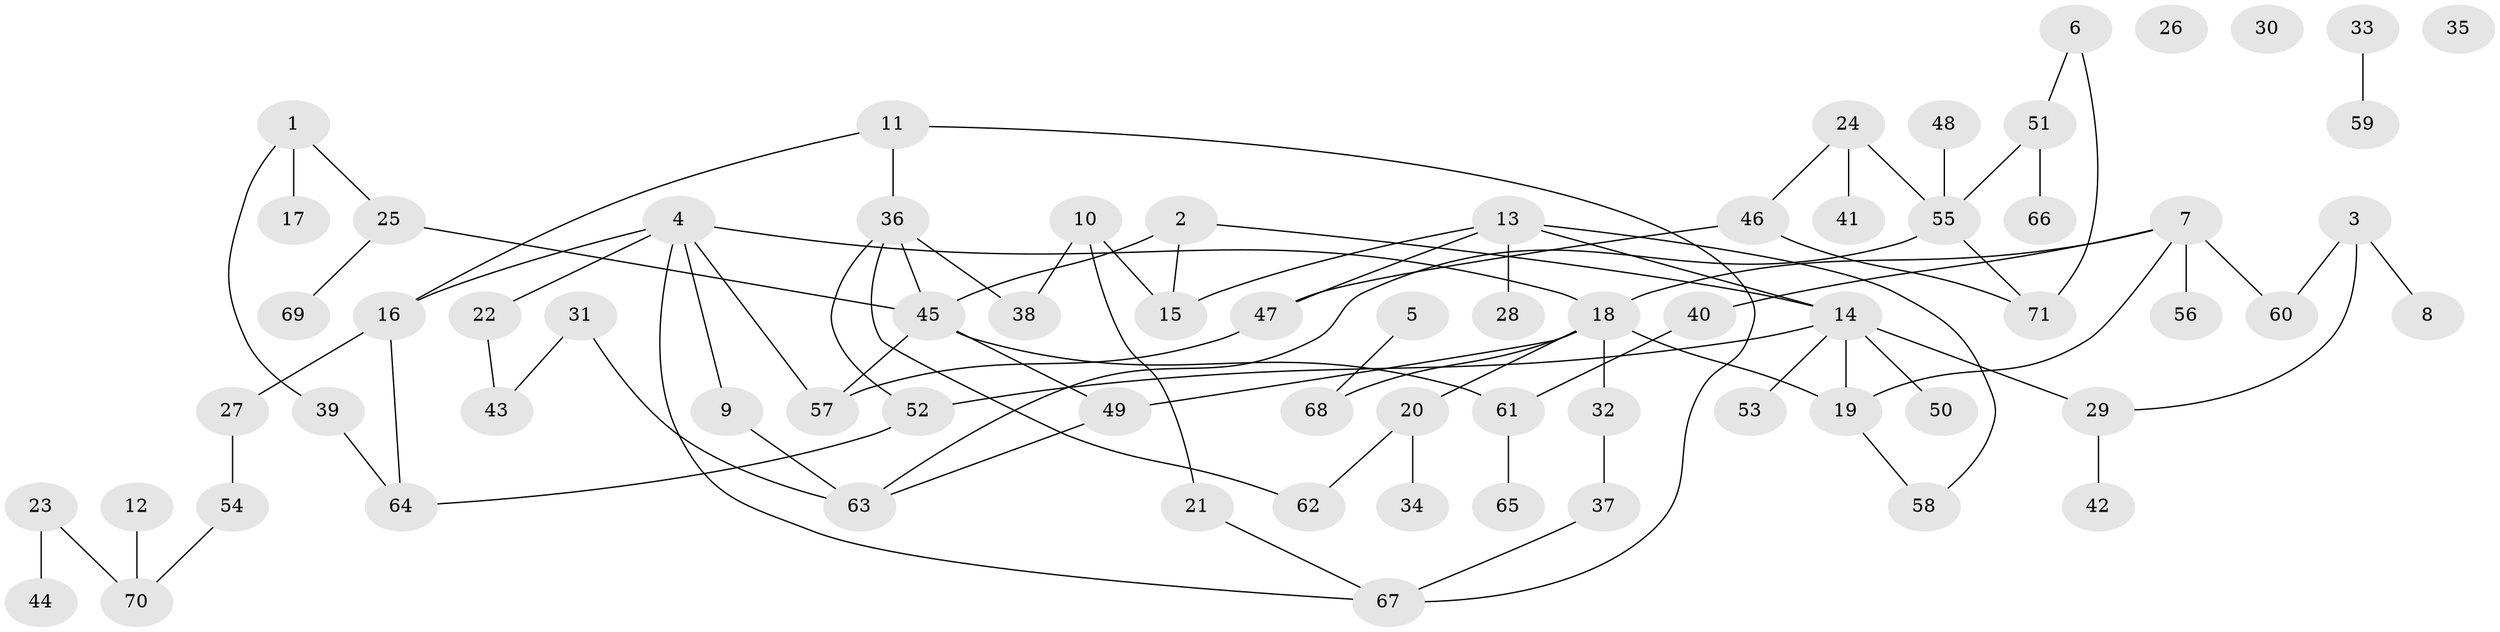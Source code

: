 // coarse degree distribution, {8: 0.0625, 4: 0.09375, 3: 0.28125, 6: 0.0625, 7: 0.03125, 1: 0.25, 2: 0.21875}
// Generated by graph-tools (version 1.1) at 2025/48/03/04/25 22:48:12]
// undirected, 71 vertices, 88 edges
graph export_dot {
  node [color=gray90,style=filled];
  1;
  2;
  3;
  4;
  5;
  6;
  7;
  8;
  9;
  10;
  11;
  12;
  13;
  14;
  15;
  16;
  17;
  18;
  19;
  20;
  21;
  22;
  23;
  24;
  25;
  26;
  27;
  28;
  29;
  30;
  31;
  32;
  33;
  34;
  35;
  36;
  37;
  38;
  39;
  40;
  41;
  42;
  43;
  44;
  45;
  46;
  47;
  48;
  49;
  50;
  51;
  52;
  53;
  54;
  55;
  56;
  57;
  58;
  59;
  60;
  61;
  62;
  63;
  64;
  65;
  66;
  67;
  68;
  69;
  70;
  71;
  1 -- 17;
  1 -- 25;
  1 -- 39;
  2 -- 14;
  2 -- 15;
  2 -- 45;
  3 -- 8;
  3 -- 29;
  3 -- 60;
  4 -- 9;
  4 -- 16;
  4 -- 18;
  4 -- 22;
  4 -- 57;
  4 -- 67;
  5 -- 68;
  6 -- 51;
  6 -- 71;
  7 -- 18;
  7 -- 19;
  7 -- 40;
  7 -- 56;
  7 -- 60;
  9 -- 63;
  10 -- 15;
  10 -- 21;
  10 -- 38;
  11 -- 16;
  11 -- 36;
  11 -- 67;
  12 -- 70;
  13 -- 14;
  13 -- 15;
  13 -- 28;
  13 -- 47;
  13 -- 58;
  14 -- 19;
  14 -- 29;
  14 -- 50;
  14 -- 52;
  14 -- 53;
  16 -- 27;
  16 -- 64;
  18 -- 19;
  18 -- 20;
  18 -- 32;
  18 -- 49;
  18 -- 68;
  19 -- 58;
  20 -- 34;
  20 -- 62;
  21 -- 67;
  22 -- 43;
  23 -- 44;
  23 -- 70;
  24 -- 41;
  24 -- 46;
  24 -- 55;
  25 -- 45;
  25 -- 69;
  27 -- 54;
  29 -- 42;
  31 -- 43;
  31 -- 63;
  32 -- 37;
  33 -- 59;
  36 -- 38;
  36 -- 45;
  36 -- 52;
  36 -- 62;
  37 -- 67;
  39 -- 64;
  40 -- 61;
  45 -- 49;
  45 -- 57;
  45 -- 61;
  46 -- 47;
  46 -- 71;
  47 -- 57;
  48 -- 55;
  49 -- 63;
  51 -- 55;
  51 -- 66;
  52 -- 64;
  54 -- 70;
  55 -- 63;
  55 -- 71;
  61 -- 65;
}
